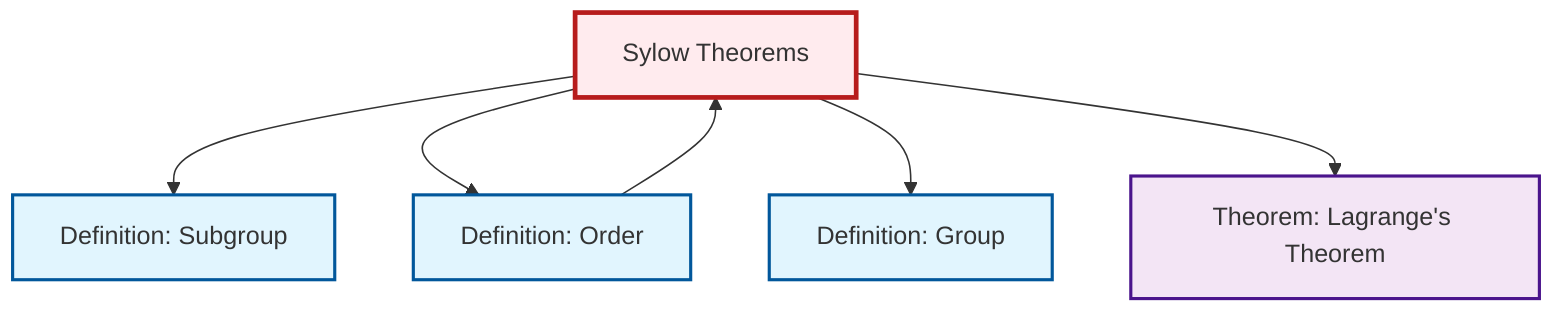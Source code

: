 graph TD
    classDef definition fill:#e1f5fe,stroke:#01579b,stroke-width:2px
    classDef theorem fill:#f3e5f5,stroke:#4a148c,stroke-width:2px
    classDef axiom fill:#fff3e0,stroke:#e65100,stroke-width:2px
    classDef example fill:#e8f5e9,stroke:#1b5e20,stroke-width:2px
    classDef current fill:#ffebee,stroke:#b71c1c,stroke-width:3px
    thm-lagrange["Theorem: Lagrange's Theorem"]:::theorem
    def-group["Definition: Group"]:::definition
    def-subgroup["Definition: Subgroup"]:::definition
    thm-sylow["Sylow Theorems"]:::theorem
    def-order["Definition: Order"]:::definition
    thm-sylow --> def-subgroup
    thm-sylow --> def-order
    thm-sylow --> def-group
    thm-sylow --> thm-lagrange
    def-order --> thm-sylow
    class thm-sylow current